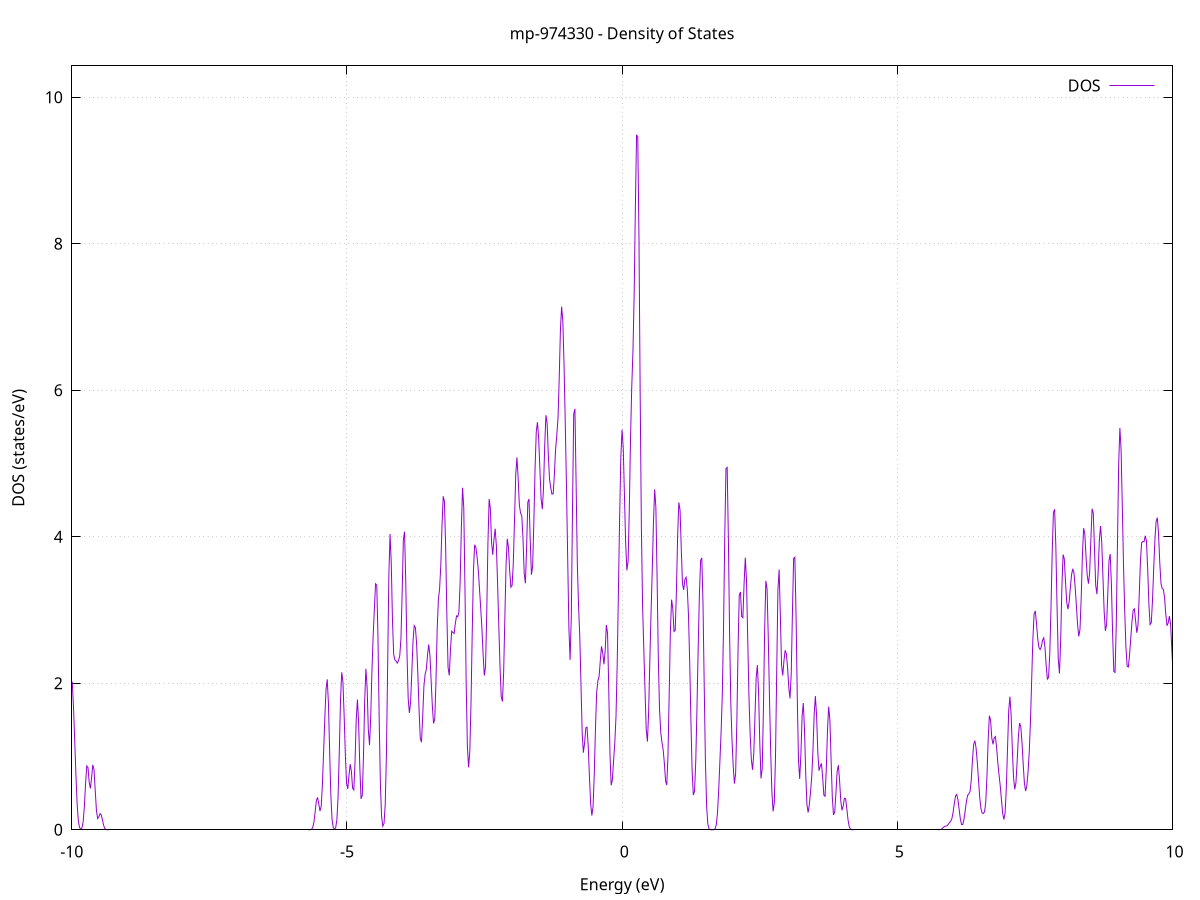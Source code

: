 set title 'mp-974330 - Density of States'
set xlabel 'Energy (eV)'
set ylabel 'DOS (states/eV)'
set grid
set xrange [-10:10]
set yrange [0:10.427]
set xzeroaxis lt -1
set terminal png size 800,600
set output 'mp-974330_dos_gnuplot.png'
plot '-' using 1:2 with lines title 'DOS'
-17.741300 0.000000
-17.719400 0.000000
-17.697400 0.000000
-17.675500 0.000000
-17.653500 0.000000
-17.631500 0.000000
-17.609600 0.000000
-17.587600 0.000000
-17.565700 0.000000
-17.543700 0.000000
-17.521800 0.000000
-17.499800 0.000000
-17.477900 0.000000
-17.455900 0.000000
-17.434000 0.000000
-17.412000 0.000000
-17.390000 0.000000
-17.368100 0.000000
-17.346100 0.000000
-17.324200 0.000000
-17.302200 0.000000
-17.280300 0.000000
-17.258300 0.000000
-17.236400 0.000000
-17.214400 0.000000
-17.192400 0.000000
-17.170500 0.000000
-17.148500 0.000000
-17.126600 0.000000
-17.104600 0.000000
-17.082700 0.000000
-17.060700 0.000000
-17.038800 0.000000
-17.016800 0.000000
-16.994900 0.000000
-16.972900 0.000000
-16.950900 0.000000
-16.929000 0.000000
-16.907000 0.000000
-16.885100 0.000000
-16.863100 0.000000
-16.841200 0.000000
-16.819200 0.000000
-16.797300 0.000000
-16.775300 0.000000
-16.753300 0.000000
-16.731400 0.000000
-16.709400 0.000000
-16.687500 0.000000
-16.665500 0.000000
-16.643600 0.000000
-16.621600 0.000000
-16.599700 0.000000
-16.577700 0.000000
-16.555800 0.000000
-16.533800 0.000000
-16.511800 0.000000
-16.489900 0.000000
-16.467900 0.000000
-16.446000 0.000000
-16.424000 0.000000
-16.402100 0.000000
-16.380100 0.000000
-16.358200 0.000000
-16.336200 0.000000
-16.314200 0.000000
-16.292300 0.000000
-16.270300 0.000000
-16.248400 0.000000
-16.226400 0.000000
-16.204500 0.000000
-16.182500 0.000000
-16.160600 0.000000
-16.138600 0.000000
-16.116700 0.000000
-16.094700 0.000000
-16.072700 0.000000
-16.050800 0.000000
-16.028800 0.000000
-16.006900 0.000000
-15.984900 0.000000
-15.963000 0.000000
-15.941000 0.000000
-15.919100 0.000000
-15.897100 0.000000
-15.875100 0.000100
-15.853200 0.000900
-15.831200 0.005600
-15.809300 0.024800
-15.787300 0.076000
-15.765400 0.168600
-15.743400 0.294800
-15.721500 0.465700
-15.699500 0.710000
-15.677600 0.967900
-15.655600 1.112000
-15.633600 1.139000
-15.611700 1.114000
-15.589700 0.974600
-15.567800 0.676800
-15.545800 0.380500
-15.523900 0.295400
-15.501900 0.490300
-15.480000 0.868100
-15.458000 1.272000
-15.436100 1.647400
-15.414100 1.946200
-15.392100 1.924500
-15.370200 1.437400
-15.348200 0.766100
-15.326300 0.287400
-15.304300 0.093000
-15.282400 0.102800
-15.260400 0.278200
-15.238500 0.589400
-15.216500 0.884600
-15.194500 0.994900
-15.172600 0.992500
-15.150600 1.107600
-15.128700 1.412500
-15.106700 1.799500
-15.084800 2.068300
-15.062800 1.945700
-15.040900 1.377200
-15.018900 0.704300
-14.997000 0.295600
-14.975000 0.270800
-14.953000 0.627600
-14.931100 1.246700
-14.909100 1.729700
-14.887200 1.653400
-14.865200 1.088100
-14.843300 0.492800
-14.821300 0.153900
-14.799400 0.036000
-14.777400 0.026000
-14.755400 0.102000
-14.733500 0.352200
-14.711500 0.915000
-14.689600 1.851600
-14.667600 2.994000
-14.645700 3.871800
-14.623700 3.974300
-14.601800 3.315400
-14.579800 2.493100
-14.557900 2.063300
-14.535900 2.163400
-14.513900 2.582900
-14.492000 2.937800
-14.470000 3.008800
-14.448100 2.842300
-14.426100 2.432500
-14.404200 1.760000
-14.382200 1.155100
-14.360300 1.153700
-14.338300 1.953800
-14.316300 3.109400
-14.294400 3.860000
-14.272400 3.864200
-14.250500 3.328900
-14.228500 2.563200
-14.206600 1.970600
-14.184600 2.121500
-14.162700 3.192500
-14.140700 4.588200
-14.118800 5.569100
-14.096800 6.016500
-14.074800 6.214800
-14.052900 6.289900
-14.030900 6.236500
-14.009000 6.047800
-13.987000 5.660700
-13.965100 5.168400
-13.943100 4.849800
-13.921200 4.754800
-13.899200 4.722100
-13.877200 4.718800
-13.855300 4.698400
-13.833300 4.423100
-13.811400 3.764100
-13.789400 2.881300
-13.767500 2.002400
-13.745500 1.307900
-13.723600 0.954100
-13.701600 0.930000
-13.679700 0.987100
-13.657700 0.967600
-13.635700 1.136300
-13.613800 1.948800
-13.591800 3.469900
-13.569900 5.040300
-13.547900 5.578700
-13.526000 4.560700
-13.504000 2.687400
-13.482100 1.120700
-13.460100 0.326800
-13.438100 0.066300
-13.416200 0.011000
-13.394200 0.013300
-13.372300 0.061400
-13.350300 0.209300
-13.328400 0.490900
-13.306400 0.792500
-13.284500 0.880600
-13.262500 0.673600
-13.240600 0.354900
-13.218600 0.131000
-13.196600 0.051000
-13.174700 0.105000
-13.152700 0.358900
-13.130800 0.887700
-13.108800 1.515200
-13.086900 1.793600
-13.064900 1.532900
-13.043000 1.166000
-13.021000 1.266200
-12.999000 1.854700
-12.977100 2.371700
-12.955100 2.296200
-12.933200 1.661500
-12.911200 0.899800
-12.889300 0.361800
-12.867300 0.106500
-12.845400 0.025100
-12.823400 0.021600
-12.801500 0.083700
-12.779500 0.261400
-12.757500 0.564100
-12.735600 0.837900
-12.713600 0.856800
-12.691700 0.603100
-12.669700 0.292200
-12.647800 0.097500
-12.625800 0.024000
-12.603900 0.017100
-12.581900 0.076300
-12.559900 0.292600
-12.538000 0.776800
-12.516000 1.427300
-12.494100 1.843200
-12.472100 1.762800
-12.450200 1.433600
-12.428200 1.186600
-12.406300 0.977100
-12.384300 0.663800
-12.362400 0.329500
-12.340400 0.114400
-12.318400 0.027500
-12.296500 0.005100
-12.274500 0.005200
-12.252600 0.028000
-12.230600 0.115900
-12.208700 0.330300
-12.186700 0.647500
-12.164800 0.875300
-12.142800 0.824900
-12.120800 0.585000
-12.098900 0.449900
-12.076900 0.578300
-12.055000 0.819500
-12.033000 0.878400
-12.011100 0.658800
-11.989100 0.350800
-11.967200 0.164700
-11.945200 0.140100
-11.923300 0.193900
-11.901300 0.222500
-11.879300 0.179400
-11.857400 0.099800
-11.835400 0.038200
-11.813500 0.010100
-11.791500 0.001800
-11.769600 0.000200
-11.747600 0.000000
-11.725700 0.000000
-11.703700 0.000000
-11.681700 0.000000
-11.659800 0.000000
-11.637800 0.000000
-11.615900 0.000000
-11.593900 0.000000
-11.572000 0.000000
-11.550000 0.000000
-11.528100 0.000000
-11.506100 0.000000
-11.484200 0.000000
-11.462200 0.000000
-11.440200 0.000000
-11.418300 0.000000
-11.396300 0.000000
-11.374400 0.000000
-11.352400 0.000000
-11.330500 0.000000
-11.308500 0.000000
-11.286600 0.000000
-11.264600 0.000000
-11.242600 0.000000
-11.220700 0.000000
-11.198700 0.000000
-11.176800 0.000000
-11.154800 0.000000
-11.132900 0.000000
-11.110900 0.000000
-11.089000 0.000000
-11.067000 0.000000
-11.045100 0.000000
-11.023100 0.000500
-11.001100 0.003700
-10.979200 0.020900
-10.957200 0.083900
-10.935300 0.242100
-10.913300 0.520100
-10.891400 0.859600
-10.869400 1.114000
-10.847500 1.131700
-10.825500 0.942700
-10.803500 0.875300
-10.781600 1.332200
-10.759600 2.324300
-10.737700 3.251600
-10.715700 3.418800
-10.693800 2.886700
-10.671800 2.371400
-10.649900 2.219700
-10.627900 2.163700
-10.606000 2.099800
-10.584000 2.262300
-10.562000 2.587200
-10.540100 2.681900
-10.518100 2.513400
-10.496200 2.550600
-10.474200 3.121400
-10.452300 4.072200
-10.430300 4.980600
-10.408400 5.313800
-10.386400 4.666400
-10.364400 3.208200
-10.342500 1.661100
-10.320500 0.630200
-10.298600 0.175400
-10.276600 0.056900
-10.254700 0.106400
-10.232700 0.302000
-10.210800 0.614400
-10.188800 0.861600
-10.166900 0.831800
-10.144900 0.554500
-10.122900 0.267700
-10.101000 0.162000
-10.079000 0.329900
-10.057100 0.823400
-10.035100 1.509400
-10.013200 1.996700
-9.991200 2.012300
-9.969300 1.681300
-9.947300 1.228300
-9.925300 0.754600
-9.903400 0.357900
-9.881400 0.123000
-9.859500 0.030200
-9.837500 0.009200
-9.815600 0.026300
-9.793600 0.108800
-9.771700 0.315800
-9.749700 0.631500
-9.727800 0.872300
-9.705800 0.848700
-9.683800 0.648200
-9.661900 0.563800
-9.639900 0.714100
-9.618000 0.886800
-9.596000 0.819500
-9.574100 0.533500
-9.552100 0.262400
-9.530200 0.153300
-9.508200 0.176200
-9.486200 0.220300
-9.464300 0.203500
-9.442300 0.130400
-9.420400 0.057500
-9.398400 0.017500
-9.376500 0.003600
-9.354500 0.000500
-9.332600 0.000100
-9.310600 0.000000
-9.288700 0.000000
-9.266700 0.000000
-9.244700 0.000000
-9.222800 0.000000
-9.200800 0.000000
-9.178900 0.000000
-9.156900 0.000000
-9.135000 0.000000
-9.113000 0.000000
-9.091100 0.000000
-9.069100 0.000000
-9.047100 0.000000
-9.025200 0.000000
-9.003200 0.000000
-8.981300 0.000000
-8.959300 0.000000
-8.937400 0.000000
-8.915400 0.000000
-8.893500 0.000000
-8.871500 0.000000
-8.849600 0.000000
-8.827600 0.000000
-8.805600 0.000000
-8.783700 0.000000
-8.761700 0.000000
-8.739800 0.000000
-8.717800 0.000000
-8.695900 0.000000
-8.673900 0.000000
-8.652000 0.000000
-8.630000 0.000000
-8.608100 0.000000
-8.586100 0.000000
-8.564100 0.000000
-8.542200 0.000000
-8.520200 0.000000
-8.498300 0.000000
-8.476300 0.000000
-8.454400 0.000000
-8.432400 0.000000
-8.410500 0.000000
-8.388500 0.000000
-8.366500 0.000000
-8.344600 0.000000
-8.322600 0.000000
-8.300700 0.000000
-8.278700 0.000000
-8.256800 0.000000
-8.234800 0.000000
-8.212900 0.000000
-8.190900 0.000000
-8.169000 0.000000
-8.147000 0.000000
-8.125000 0.000000
-8.103100 0.000000
-8.081100 0.000000
-8.059200 0.000000
-8.037200 0.000000
-8.015300 0.000000
-7.993300 0.000000
-7.971400 0.000000
-7.949400 0.000000
-7.927400 0.000000
-7.905500 0.000000
-7.883500 0.000000
-7.861600 0.000000
-7.839600 0.000000
-7.817700 0.000000
-7.795700 0.000000
-7.773800 0.000000
-7.751800 0.000000
-7.729900 0.000000
-7.707900 0.000000
-7.685900 0.000000
-7.664000 0.000000
-7.642000 0.000000
-7.620100 0.000000
-7.598100 0.000000
-7.576200 0.000000
-7.554200 0.000000
-7.532300 0.000000
-7.510300 0.000000
-7.488300 0.000000
-7.466400 0.000000
-7.444400 0.000000
-7.422500 0.000000
-7.400500 0.000000
-7.378600 0.000000
-7.356600 0.000000
-7.334700 0.000000
-7.312700 0.000000
-7.290800 0.000000
-7.268800 0.000000
-7.246800 0.000000
-7.224900 0.000000
-7.202900 0.000000
-7.181000 0.000000
-7.159000 0.000000
-7.137100 0.000000
-7.115100 0.000000
-7.093200 0.000000
-7.071200 0.000000
-7.049200 0.000000
-7.027300 0.000000
-7.005300 0.000000
-6.983400 0.000000
-6.961400 0.000000
-6.939500 0.000000
-6.917500 0.000000
-6.895600 0.000000
-6.873600 0.000000
-6.851700 0.000000
-6.829700 0.000000
-6.807700 0.000000
-6.785800 0.000000
-6.763800 0.000000
-6.741900 0.000000
-6.719900 0.000000
-6.698000 0.000000
-6.676000 0.000000
-6.654100 0.000000
-6.632100 0.000000
-6.610100 0.000000
-6.588200 0.000000
-6.566200 0.000000
-6.544300 0.000000
-6.522300 0.000000
-6.500400 0.000000
-6.478400 0.000000
-6.456500 0.000000
-6.434500 0.000000
-6.412600 0.000000
-6.390600 0.000000
-6.368600 0.000000
-6.346700 0.000000
-6.324700 0.000000
-6.302800 0.000000
-6.280800 0.000000
-6.258900 0.000000
-6.236900 0.000000
-6.215000 0.000000
-6.193000 0.000000
-6.171000 0.000000
-6.149100 0.000000
-6.127100 0.000000
-6.105200 0.000000
-6.083200 0.000000
-6.061300 0.000000
-6.039300 0.000000
-6.017400 0.000000
-5.995400 0.000000
-5.973500 0.000000
-5.951500 0.000000
-5.929500 0.000000
-5.907600 0.000000
-5.885600 0.000000
-5.863700 0.000000
-5.841700 0.000000
-5.819800 0.000000
-5.797800 0.000000
-5.775900 0.000000
-5.753900 0.000000
-5.731900 0.000000
-5.710000 0.000000
-5.688000 0.000100
-5.666100 0.000900
-5.644100 0.006200
-5.622200 0.030600
-5.600200 0.104400
-5.578300 0.245000
-5.556300 0.396000
-5.534400 0.442600
-5.512400 0.353700
-5.490400 0.255800
-5.468500 0.320400
-5.446500 0.615800
-5.424600 1.059500
-5.402600 1.521800
-5.380700 1.912900
-5.358700 2.053400
-5.336800 1.729900
-5.314800 1.066400
-5.292800 0.463900
-5.270900 0.140200
-5.248900 0.029600
-5.227000 0.008300
-5.205000 0.029100
-5.183100 0.138300
-5.161100 0.461800
-5.139200 1.074700
-5.117200 1.774200
-5.095300 2.149200
-5.073300 2.018300
-5.051300 1.557300
-5.029400 1.022000
-5.007400 0.634400
-4.985500 0.557900
-4.963500 0.740600
-4.941600 0.895400
-4.919600 0.798200
-4.897700 0.568100
-4.875700 0.544000
-4.853700 0.924300
-4.831800 1.506800
-4.809800 1.777300
-4.787900 1.454200
-4.765900 0.837000
-4.744000 0.421700
-4.722000 0.469800
-4.700100 1.001800
-4.678100 1.763100
-4.656200 2.196900
-4.634200 1.946600
-4.612200 1.369200
-4.590300 1.155000
-4.568300 1.543300
-4.546400 2.170100
-4.524400 2.645100
-4.502500 3.010600
-4.480500 3.357600
-4.458600 3.340200
-4.436600 2.622900
-4.414600 1.513700
-4.392700 0.621300
-4.370700 0.180100
-4.348800 0.049100
-4.326800 0.086000
-4.304900 0.343700
-4.282900 1.030200
-4.261000 2.217800
-4.239000 3.472600
-4.217100 4.036700
-4.195100 3.638600
-4.173100 2.854100
-4.151200 2.394000
-4.129200 2.319200
-4.107300 2.301500
-4.085300 2.275100
-4.063400 2.312800
-4.041400 2.372900
-4.019500 2.601300
-3.997500 3.229600
-3.975500 3.954400
-3.953600 4.069100
-3.931600 3.369100
-3.909700 2.416800
-3.887700 1.791500
-3.865800 1.594700
-3.843800 1.742400
-3.821900 2.145900
-3.799900 2.573000
-3.778000 2.786900
-3.756000 2.758200
-3.734000 2.530700
-3.712100 2.128500
-3.690100 1.641100
-3.668200 1.249600
-3.646200 1.195100
-3.624300 1.540300
-3.602300 1.956700
-3.580400 2.122100
-3.558400 2.187600
-3.536400 2.384100
-3.514500 2.528900
-3.492500 2.381300
-3.470600 2.033900
-3.448600 1.686300
-3.426700 1.451800
-3.404700 1.513400
-3.382800 2.030500
-3.360800 2.735800
-3.338900 3.144100
-3.316900 3.289900
-3.294900 3.611800
-3.273000 4.158000
-3.251000 4.552100
-3.229100 4.479600
-3.207100 3.865200
-3.185200 2.939400
-3.163200 2.216900
-3.141300 2.106500
-3.119300 2.451200
-3.097300 2.711400
-3.075400 2.693400
-3.053400 2.678900
-3.031500 2.812800
-3.009500 2.918900
-2.987600 2.907800
-2.965600 2.972000
-2.943700 3.377300
-2.921700 4.113900
-2.899800 4.668500
-2.877800 4.395500
-2.855800 3.284700
-2.833900 1.998700
-2.811900 1.136700
-2.790000 0.852400
-2.768000 1.070900
-2.746100 1.729200
-2.724100 2.685600
-2.702200 3.531700
-2.680200 3.889600
-2.658200 3.855200
-2.636300 3.726900
-2.614300 3.550900
-2.592400 3.294200
-2.570400 3.030500
-2.548500 2.754100
-2.526500 2.399600
-2.504600 2.105300
-2.482600 2.221000
-2.460700 2.932400
-2.438700 3.918000
-2.416700 4.515500
-2.394800 4.385600
-2.372800 3.922800
-2.350900 3.753700
-2.328900 3.962600
-2.307000 4.109600
-2.285000 3.872200
-2.263100 3.353800
-2.241100 2.776800
-2.219200 2.227300
-2.197200 1.816700
-2.175200 1.750600
-2.153300 2.144700
-2.131300 2.885100
-2.109400 3.621100
-2.087400 3.972100
-2.065500 3.853900
-2.043500 3.529400
-2.021600 3.311900
-1.999600 3.335500
-1.977600 3.639400
-1.955700 4.222100
-1.933700 4.848900
-1.911800 5.082900
-1.889800 4.803300
-1.867900 4.432000
-1.845900 4.322700
-1.824000 4.286700
-1.802000 3.983800
-1.780100 3.503400
-1.758100 3.363800
-1.736100 3.845100
-1.714200 4.471000
-1.692200 4.515100
-1.670300 3.955500
-1.648300 3.481100
-1.626400 3.595200
-1.604400 4.198700
-1.582500 4.921400
-1.560500 5.433100
-1.538500 5.563800
-1.516600 5.341800
-1.494600 4.923700
-1.472700 4.520100
-1.450700 4.376200
-1.428800 4.665600
-1.406800 5.249100
-1.384900 5.658800
-1.362900 5.550100
-1.341000 5.110300
-1.319000 4.783000
-1.297000 4.666600
-1.275100 4.580700
-1.253100 4.587100
-1.231200 4.849300
-1.209200 5.192000
-1.187300 5.387800
-1.165300 5.620500
-1.143400 6.165300
-1.121400 6.824500
-1.099400 7.140900
-1.077500 6.937600
-1.055500 6.338000
-1.033600 5.550900
-1.011600 4.687700
-0.989700 3.712500
-0.967700 2.756700
-0.945800 2.319300
-0.923800 2.907700
-0.901900 4.376000
-0.879900 5.677700
-0.857900 5.745300
-0.836000 4.704300
-0.814000 3.616900
-0.792100 3.055600
-0.770100 2.645800
-0.748200 1.990200
-0.726200 1.321100
-0.704300 1.052400
-0.682300 1.185000
-0.660300 1.392000
-0.638400 1.400800
-0.616400 1.142300
-0.594500 0.726200
-0.572500 0.357300
-0.550600 0.194700
-0.528600 0.315600
-0.506700 0.753200
-0.484700 1.385400
-0.462800 1.877100
-0.440800 2.033600
-0.418800 2.092900
-0.396900 2.310900
-0.374900 2.504500
-0.353000 2.415600
-0.331000 2.257800
-0.309100 2.436000
-0.287100 2.795000
-0.265200 2.684300
-0.243200 1.909100
-0.221200 1.029300
-0.199300 0.607900
-0.177300 0.682600
-0.155400 0.946900
-0.133400 1.187100
-0.111500 1.547300
-0.089500 2.268900
-0.067600 3.266900
-0.045600 4.270600
-0.023700 5.087100
-0.001700 5.460700
0.020300 5.205200
0.042200 4.546200
0.064200 3.901500
0.086100 3.541800
0.108100 3.663900
0.130000 4.369800
0.152000 5.333500
0.173900 6.032700
0.195900 6.516300
0.217900 7.289300
0.239800 8.467700
0.261800 9.478800
0.283700 9.466000
0.305700 8.079700
0.327600 5.951400
0.349600 4.118000
0.371500 3.052800
0.393500 2.464600
0.415400 1.906600
0.437400 1.366800
0.459400 1.203400
0.481300 1.606900
0.503300 2.314800
0.525200 2.963200
0.547200 3.547600
0.569100 4.197600
0.591100 4.646800
0.613000 4.400400
0.635000 3.438100
0.657000 2.351600
0.678900 1.651800
0.700900 1.333900
0.722800 1.196000
0.744800 1.094900
0.766700 0.912000
0.788700 0.667600
0.810600 0.609600
0.832600 1.007200
0.854500 1.841500
0.876500 2.711400
0.898500 3.141200
0.920400 3.019100
0.942400 2.706200
0.964300 2.722700
0.986300 3.263700
1.008200 4.013900
1.030200 4.467600
1.052100 4.362800
1.074100 3.842200
1.096100 3.362100
1.118000 3.273900
1.140000 3.416600
1.161900 3.447200
1.183900 3.285900
1.205800 2.919600
1.227800 2.279400
1.249700 1.477600
1.271700 0.804500
1.293600 0.474700
1.315600 0.527200
1.337600 0.939100
1.359500 1.655500
1.381500 2.484100
1.403400 3.198300
1.425400 3.675000
1.447300 3.711000
1.469300 3.078200
1.491200 1.966200
1.513200 0.927900
1.535200 0.315600
1.557100 0.076100
1.579100 0.012900
1.601000 0.001500
1.623000 0.000100
1.644900 0.000200
1.666900 0.002000
1.688800 0.014300
1.710800 0.069200
1.732700 0.231600
1.754700 0.545700
1.776700 0.945200
1.798600 1.341800
1.820600 1.866800
1.842500 2.777600
1.864500 3.994400
1.886400 4.932600
1.908400 4.946200
1.930300 3.976200
1.952300 2.675300
1.974300 1.731300
1.996200 1.223100
2.018200 0.869000
2.040100 0.630300
2.062100 0.769300
2.084000 1.463700
2.106000 2.475300
2.127900 3.203900
2.149900 3.246100
2.171800 2.910300
2.193800 2.894800
2.215800 3.363900
2.237700 3.713600
2.259700 3.402900
2.281600 2.603600
2.303600 1.836100
2.325500 1.313300
2.347500 0.959200
2.369400 0.818700
2.391400 1.034100
2.413400 1.549400
2.435300 2.075300
2.457300 2.248200
2.479200 1.873500
2.501200 1.182700
2.523100 0.700900
2.545100 0.833700
2.567000 1.638400
2.589000 2.722400
2.610900 3.398000
2.632900 3.289900
2.654900 2.630900
2.676800 1.820700
2.698800 1.075400
2.720700 0.518000
2.742700 0.250600
2.764600 0.364300
2.786600 1.001300
2.808500 2.157800
2.830500 3.279200
2.852500 3.551600
2.874400 2.928800
2.896400 2.247800
2.918300 2.106000
2.940300 2.309900
2.962200 2.450300
2.984200 2.400500
3.006100 2.209900
3.028100 1.939400
3.050000 1.792800
3.072000 2.123700
3.094000 2.958000
3.115900 3.705600
3.137900 3.719900
3.159800 2.937100
3.181800 1.821500
3.203700 0.954900
3.225700 0.694400
3.247600 1.021000
3.269600 1.545900
3.291600 1.729800
3.313500 1.365000
3.335500 0.764700
3.357400 0.343900
3.379400 0.236400
3.401300 0.343900
3.423300 0.519500
3.445200 0.728500
3.467200 1.086700
3.489100 1.574800
3.511100 1.824400
3.533100 1.557700
3.555000 1.058200
3.577000 0.807000
3.598900 0.865400
3.620900 0.906300
3.642800 0.721800
3.664800 0.472600
3.686700 0.456900
3.708700 0.807400
3.730700 1.352300
3.752600 1.679700
3.774600 1.499100
3.796500 0.958400
3.818500 0.447400
3.840400 0.201900
3.862400 0.242400
3.884300 0.498100
3.906300 0.794700
3.928200 0.881700
3.950200 0.681700
3.972200 0.397900
3.994100 0.266000
4.016100 0.323800
4.038000 0.429500
4.060000 0.424400
4.081900 0.291600
4.103900 0.138000
4.125800 0.045000
4.147800 0.010100
4.169800 0.001600
4.191700 0.000200
4.213700 0.000000
4.235600 0.000000
4.257600 0.000000
4.279500 0.000000
4.301500 0.000000
4.323400 0.000000
4.345400 0.000000
4.367300 0.000000
4.389300 0.000000
4.411300 0.000000
4.433200 0.000000
4.455200 0.000000
4.477100 0.000000
4.499100 0.000000
4.521000 0.000000
4.543000 0.000000
4.564900 0.000000
4.586900 0.000000
4.608800 0.000000
4.630800 0.000000
4.652800 0.000000
4.674700 0.000000
4.696700 0.000000
4.718600 0.000000
4.740600 0.000000
4.762500 0.000000
4.784500 0.000000
4.806400 0.000000
4.828400 0.000000
4.850400 0.000000
4.872300 0.000000
4.894300 0.000000
4.916200 0.000000
4.938200 0.000000
4.960100 0.000000
4.982100 0.000000
5.004000 0.000000
5.026000 0.000000
5.047900 0.000000
5.069900 0.000000
5.091900 0.000000
5.113800 0.000000
5.135800 0.000000
5.157700 0.000000
5.179700 0.000000
5.201600 0.000000
5.223600 0.000000
5.245500 0.000000
5.267500 0.000000
5.289500 0.000000
5.311400 0.000000
5.333400 0.000000
5.355300 0.000000
5.377300 0.000000
5.399200 0.000000
5.421200 0.000000
5.443100 0.000000
5.465100 0.000000
5.487000 0.000000
5.509000 0.000000
5.531000 0.000000
5.552900 0.000000
5.574900 0.000000
5.596800 0.000000
5.618800 0.000000
5.640700 0.000000
5.662700 0.000000
5.684600 0.000000
5.706600 0.000000
5.728600 0.000000
5.750500 0.000300
5.772500 0.001600
5.794400 0.006400
5.816400 0.017700
5.838300 0.034000
5.860300 0.046500
5.882200 0.050500
5.904200 0.056100
5.926100 0.074700
5.948100 0.097800
5.970100 0.116500
5.992000 0.153500
6.014000 0.239800
6.035900 0.361300
6.057900 0.460500
6.079800 0.482900
6.101800 0.410000
6.123700 0.274600
6.145700 0.144000
6.167700 0.070800
6.189600 0.072100
6.211600 0.142900
6.233500 0.261900
6.255500 0.387700
6.277400 0.469200
6.299400 0.488900
6.321300 0.520800
6.343300 0.678700
6.365200 0.948300
6.387200 1.167300
6.409200 1.216100
6.431100 1.114800
6.453100 0.922900
6.475000 0.680300
6.497000 0.446700
6.518900 0.290100
6.540900 0.229100
6.562800 0.222300
6.584800 0.245100
6.606800 0.376500
6.628700 0.729700
6.650700 1.229600
6.672600 1.557500
6.694600 1.497400
6.716500 1.252200
6.738500 1.166500
6.760400 1.254700
6.782400 1.272100
6.804300 1.119400
6.826300 0.913300
6.848300 0.749200
6.870200 0.596600
6.892200 0.409900
6.914100 0.227800
6.936100 0.139800
6.958000 0.228500
6.980000 0.557000
7.001900 1.096700
7.023900 1.623100
7.045900 1.816900
7.067800 1.569700
7.089800 1.100700
7.111700 0.711800
7.133700 0.552000
7.155600 0.643900
7.177600 0.938500
7.199500 1.275700
7.221500 1.456900
7.243400 1.408500
7.265400 1.188800
7.287400 0.893500
7.309300 0.635700
7.331300 0.528400
7.353200 0.601700
7.375200 0.791100
7.397100 1.062500
7.419100 1.475100
7.441000 2.041200
7.463000 2.602800
7.485000 2.945600
7.506900 2.986900
7.528900 2.818000
7.550800 2.612400
7.572800 2.489600
7.594700 2.459700
7.616700 2.499700
7.638600 2.585200
7.660600 2.619900
7.682500 2.492900
7.704500 2.247000
7.726500 2.056800
7.748400 2.080700
7.770400 2.410900
7.792300 3.039200
7.814300 3.785900
7.836200 4.327800
7.858200 4.374900
7.880100 3.871700
7.902100 3.052600
7.924100 2.335300
7.946000 2.132900
7.968000 2.577900
7.989900 3.312300
8.011900 3.756900
8.033800 3.698100
8.055800 3.383500
8.077700 3.108100
8.099700 3.010800
8.121600 3.106100
8.143600 3.300500
8.165600 3.478600
8.187500 3.562700
8.209500 3.502700
8.231400 3.316400
8.253400 3.064800
8.275300 2.802200
8.297300 2.639200
8.319200 2.735300
8.341200 3.163100
8.363200 3.754000
8.385100 4.116800
8.407100 4.035400
8.429000 3.723600
8.451000 3.466800
8.472900 3.360400
8.494900 3.512200
8.516800 3.965200
8.538800 4.381100
8.560700 4.323900
8.582700 3.828300
8.604700 3.337200
8.626600 3.217300
8.648600 3.510000
8.670500 3.949200
8.692500 4.146300
8.714400 3.923300
8.736400 3.444300
8.758300 2.977700
8.780300 2.715900
8.802300 2.799900
8.824200 3.220300
8.846200 3.675400
8.868100 3.763500
8.890100 3.348700
8.912000 2.674000
8.934000 2.159100
8.955900 2.147500
8.977900 2.781800
8.999800 3.895900
9.021800 4.984600
9.043800 5.483700
9.065700 5.193100
9.087700 4.422500
9.109600 3.628900
9.131600 2.988100
9.153500 2.501500
9.175500 2.235000
9.197400 2.221900
9.219400 2.382400
9.241400 2.612900
9.263300 2.837300
9.285300 2.997700
9.307200 3.016300
9.329200 2.855300
9.351100 2.689000
9.373100 2.790700
9.395000 3.193300
9.417000 3.658700
9.438900 3.919600
9.460900 3.935400
9.482900 3.932100
9.504800 4.012800
9.526800 3.942400
9.548700 3.565800
9.570700 3.089900
9.592600 2.801700
9.614600 2.824900
9.636500 3.130700
9.658500 3.567900
9.680500 3.959400
9.702400 4.211800
9.724400 4.259900
9.746300 4.039200
9.768300 3.652400
9.790200 3.365700
9.812200 3.292400
9.834100 3.283400
9.856100 3.166500
9.878000 2.943600
9.900000 2.785100
9.922000 2.822800
9.943900 2.917400
9.965900 2.803700
9.987800 2.460300
10.009800 2.146200
10.031700 2.107100
10.053700 2.333200
10.075600 2.594100
10.097600 2.735600
10.119600 2.845800
10.141500 2.984200
10.163500 2.938800
10.185400 2.530100
10.207400 1.975800
10.229300 1.669500
10.251300 1.712000
10.273200 1.857900
10.295200 1.910200
10.317100 2.020800
10.339100 2.424800
10.361100 3.012300
10.383000 3.450800
10.405000 3.582300
10.426900 3.454000
10.448900 3.129300
10.470800 2.691400
10.492800 2.278700
10.514700 1.961600
10.536700 1.773300
10.558700 1.868900
10.580600 2.339100
10.602600 2.936200
10.624500 3.293900
10.646500 3.303000
10.668400 3.095100
10.690400 2.824100
10.712300 2.553100
10.734300 2.258700
10.756200 1.944000
10.778200 1.717000
10.800200 1.658500
10.822100 1.697600
10.844100 1.747400
10.866000 1.867200
10.888000 2.176900
10.909900 2.657500
10.931900 3.109200
10.953800 3.317100
10.975800 3.231100
10.997700 3.004700
11.019700 2.894800
11.041700 3.022400
11.063600 3.241700
11.085600 3.340200
11.107500 3.199100
11.129500 2.754200
11.151400 2.096000
11.173400 1.507800
11.195300 1.193600
11.217300 1.140800
11.239300 1.278200
11.261200 1.559800
11.283200 1.886900
11.305100 2.094800
11.327100 2.096000
11.349000 2.017400
11.371000 2.121500
11.392900 2.562300
11.414900 3.245700
11.436800 3.903000
11.458800 4.233800
11.480800 4.114700
11.502700 3.785300
11.524700 3.641900
11.546600 3.776100
11.568600 3.916000
11.590500 3.866700
11.612500 3.826400
11.634400 4.106600
11.656400 4.611400
11.678400 4.875500
11.700300 4.636600
11.722300 4.147600
11.744200 3.910700
11.766200 4.119800
11.788100 4.371800
11.810100 4.105500
11.832000 3.326100
11.854000 2.604900
11.875900 2.366100
11.897900 2.492600
11.919900 2.640800
11.941800 2.661000
11.963800 2.581300
11.985700 2.383900
12.007700 2.074100
12.029600 1.887600
12.051600 2.136900
12.073500 2.854000
12.095500 3.744200
12.117500 4.485600
12.139400 4.979700
12.161400 5.248000
12.183300 5.252500
12.205300 5.030500
12.227200 4.774900
12.249200 4.531700
12.271100 4.116900
12.293100 3.561100
12.315000 3.307000
12.337000 3.748400
12.359000 4.834700
12.380900 6.163600
12.402900 7.161300
12.424800 7.291200
12.446800 6.443200
12.468700 5.084900
12.490700 3.885800
12.512600 3.200000
12.534600 2.935000
12.556600 2.861100
12.578500 2.866400
12.600500 2.911900
12.622400 2.998600
12.644400 3.222700
12.666300 3.646400
12.688300 4.124900
12.710200 4.485500
12.732200 4.786700
12.754100 5.164200
12.776100 5.598500
12.798100 5.995700
12.820000 6.224200
12.842000 6.035300
12.863900 5.287800
12.885900 4.273500
12.907800 3.523500
12.929800 3.296000
12.951700 3.456800
12.973700 3.750700
12.995700 3.975100
13.017600 4.030200
13.039600 4.013100
13.061500 4.131400
13.083500 4.435000
13.105400 4.786000
13.127400 5.023300
13.149300 5.029900
13.171300 4.834200
13.193200 4.639900
13.215200 4.561100
13.237200 4.452600
13.259100 4.101200
13.281100 3.487500
13.303000 2.861400
13.325000 2.548800
13.346900 2.665300
13.368900 3.072200
13.390800 3.526400
13.412800 3.823800
13.434800 3.916600
13.456700 3.935800
13.478700 4.096800
13.500600 4.529400
13.522600 5.029700
13.544500 5.131200
13.566500 4.702400
13.588400 4.208700
13.610400 4.110500
13.632300 4.331900
13.654300 4.545500
13.676300 4.652600
13.698200 4.778700
13.720200 5.084600
13.742100 5.654800
13.764100 6.324300
13.786000 6.738000
13.808000 6.702500
13.829900 6.306100
13.851900 5.822100
13.873900 5.612700
13.895800 5.832500
13.917800 6.126800
13.939700 5.925000
13.961700 5.150100
13.983600 4.352800
14.005600 4.009300
14.027500 4.030000
14.049500 4.094200
14.071400 4.098600
14.093400 4.147300
14.115400 4.280100
14.137300 4.378800
14.159300 4.381000
14.181200 4.363800
14.203200 4.358900
14.225100 4.343700
14.247100 4.416800
14.269000 4.679500
14.291000 5.004300
14.313000 5.175500
14.334900 5.086100
14.356900 4.699500
14.378800 4.081600
14.400800 3.521500
14.422700 3.403300
14.444700 3.837100
14.466600 4.515300
14.488600 4.996500
14.510500 5.015400
14.532500 4.548800
14.554500 3.818500
14.576400 3.249000
14.598400 3.207400
14.620300 3.724900
14.642300 4.543900
14.664200 5.347400
14.686200 5.833000
14.708100 5.752900
14.730100 5.164600
14.752100 4.536900
14.774000 4.306400
14.796000 4.439200
14.817900 4.665400
14.839900 4.899000
14.861800 5.123000
14.883800 5.208900
14.905700 5.144800
14.927700 5.079700
14.949600 5.086300
14.971600 5.168100
14.993600 5.286300
15.015500 5.286500
15.037500 5.078100
15.059400 4.802600
15.081400 4.645700
15.103300 4.666700
15.125300 4.803500
15.147200 4.861300
15.169200 4.694800
15.191200 4.463400
15.213100 4.449100
15.235100 4.661500
15.257000 4.793000
15.279000 4.543000
15.300900 3.930700
15.322900 3.255500
15.344800 2.818800
15.366800 2.757800
15.388700 3.037000
15.410700 3.475000
15.432700 3.817300
15.454600 3.950100
15.476600 4.048100
15.498500 4.292800
15.520500 4.555900
15.542400 4.667500
15.564400 4.740200
15.586300 4.828200
15.608300 4.658300
15.630300 4.190000
15.652200 3.931100
15.674200 4.224800
15.696100 4.719300
15.718100 4.819000
15.740000 4.359000
15.762000 3.746600
15.783900 3.498200
15.805900 3.685200
15.827800 3.921900
15.849800 3.869500
15.871800 3.677200
15.893700 3.846100
15.915700 4.593000
15.937600 5.493900
15.959600 5.891000
15.981500 5.528300
16.003500 4.685500
16.025400 3.824300
16.047400 3.212300
16.069400 2.858400
16.091300 2.649500
16.113300 2.415000
16.135200 2.083300
16.157200 1.913200
16.179100 2.290100
16.201100 3.245400
16.223000 4.384800
16.245000 5.217000
16.266900 5.469200
16.288900 5.280600
16.310900 5.041100
16.332800 4.881400
16.354800 4.564800
16.376700 3.957700
16.398700 3.307700
16.420600 2.997300
16.442600 3.161200
16.464500 3.602800
16.486500 4.068100
16.508500 4.548800
16.530400 5.195700
16.552400 5.893300
16.574300 6.194600
16.596300 5.860600
16.618200 5.177100
16.640200 4.582500
16.662100 4.235500
16.684100 4.015800
16.706000 3.787700
16.728000 3.603600
16.750000 3.611700
16.771900 3.788600
16.793900 3.940200
16.815800 4.003900
16.837800 4.087400
16.859700 4.184100
16.881700 4.143600
16.903600 3.857700
16.925600 3.320200
16.947600 2.664100
16.969500 2.194300
16.991500 2.291300
17.013400 3.184400
17.035400 4.597700
17.057300 5.708800
17.079300 5.861000
17.101200 5.247000
17.123200 4.618800
17.145100 4.443800
17.167100 4.503300
17.189100 4.288800
17.211000 3.676200
17.233000 3.037300
17.254900 2.750100
17.276900 2.843000
17.298800 3.055800
17.320800 3.103800
17.342700 2.958000
17.364700 2.867400
17.386700 3.094300
17.408600 3.639200
17.430600 4.162500
17.452500 4.327500
17.474500 4.197600
17.496400 4.049000
17.518400 4.088100
17.540300 4.501900
17.562300 5.303900
17.584200 6.079200
17.606200 6.222000
17.628200 5.501400
17.650100 4.326800
17.672100 3.417100
17.694000 3.238000
17.716000 3.715300
17.737900 4.382200
17.759900 4.817800
17.781800 4.924700
17.803800 4.826900
17.825700 4.676500
17.847700 4.487900
17.869700 4.142100
17.891600 3.699600
17.913600 3.454600
17.935500 3.491400
17.957500 3.575200
17.979400 3.564700
18.001400 3.553600
18.023300 3.614700
18.045300 3.697500
18.067300 3.798700
18.089200 4.001600
18.111200 4.302600
18.133100 4.619200
18.155100 4.951900
18.177000 5.314400
18.199000 5.502200
18.220900 5.199000
18.242900 4.433100
18.264800 3.686700
18.286800 3.436800
18.308800 3.740700
18.330700 4.266000
18.352700 4.626900
18.374600 4.676400
18.396600 4.475800
18.418500 4.140700
18.440500 3.834000
18.462400 3.714200
18.484400 3.789600
18.506400 3.943400
18.528300 4.075000
18.550300 4.161400
18.572200 4.195800
18.594200 4.122500
18.616100 3.966500
18.638100 3.901500
18.660000 4.035600
18.682000 4.323400
18.703900 4.660500
18.725900 4.891700
18.747900 4.928100
18.769800 4.884900
18.791800 4.874600
18.813700 4.870300
18.835700 4.902400
18.857600 5.005500
18.879600 5.066400
18.901500 5.024800
18.923500 4.913500
18.945500 4.703400
18.967400 4.492100
18.989400 4.596100
19.011300 5.135400
19.033300 5.862700
19.055200 6.565900
19.077200 7.213100
19.099100 7.587200
19.121100 7.288200
19.143000 6.292400
19.165000 5.118800
19.187000 4.341300
19.208900 4.177200
19.230900 4.504000
19.252800 5.028600
19.274800 5.341700
19.296700 5.083400
19.318700 4.339400
19.340600 3.656600
19.362600 3.430800
19.384600 3.469800
19.406500 3.384800
19.428500 3.219500
19.450400 3.336500
19.472400 3.850100
19.494300 4.512200
19.516300 4.981200
19.538200 4.982300
19.560200 4.404600
19.582100 3.503300
19.604100 2.874700
19.626100 2.913200
19.648000 3.391600
19.670000 3.849700
19.691900 4.194200
19.713900 4.551000
19.735800 4.786400
19.757800 4.673500
19.779700 4.249400
19.801700 3.709700
19.823700 3.328900
19.845600 3.373700
19.867600 3.770800
19.889500 4.141900
19.911500 4.284700
19.933400 4.396100
19.955400 4.742100
19.977300 5.217300
19.999300 5.392600
20.021200 4.968800
20.043200 4.059600
20.065200 3.099500
20.087100 2.564300
20.109100 2.688000
20.131000 3.282600
20.153000 3.822900
20.174900 3.862800
20.196900 3.436800
20.218800 2.972200
20.240800 2.833500
20.262800 3.087100
20.284700 3.635200
20.306700 4.302900
20.328600 4.815700
20.350600 5.003100
20.372500 4.951900
20.394500 4.772900
20.416400 4.496400
20.438400 4.280300
20.460300 4.289700
20.482300 4.367900
20.504300 4.210800
20.526200 3.793600
20.548200 3.415300
20.570100 3.368300
20.592100 3.608400
20.614000 3.785700
20.636000 3.637800
20.657900 3.322100
20.679900 3.260800
20.701900 3.664600
20.723800 4.366500
20.745800 5.038300
20.767700 5.409000
20.789700 5.432000
20.811600 5.324000
20.833600 5.317900
20.855500 5.365100
20.877500 5.178700
20.899400 4.609800
20.921400 3.908100
20.943400 3.535600
20.965300 3.714500
20.987300 4.203200
21.009200 4.583500
21.031200 4.646700
21.053100 4.449900
21.075100 4.275000
21.097000 4.465100
21.119000 4.975500
21.141000 5.334100
21.162900 5.242000
21.184900 4.831900
21.206800 4.321900
21.228800 3.799700
21.250700 3.314600
21.272700 2.971800
21.294600 2.916900
21.316600 3.184000
21.338500 3.561000
21.360500 3.727700
21.382500 3.583600
21.404400 3.347000
21.426400 3.245600
21.448300 3.298700
21.470300 3.515300
21.492200 3.949300
21.514200 4.429600
21.536100 4.660300
21.558100 4.623900
21.580100 4.483000
21.602000 4.219900
21.624000 3.785000
21.645900 3.389500
21.667900 3.278200
21.689800 3.378100
21.711800 3.388700
21.733700 3.137300
21.755700 2.755300
21.777600 2.545800
21.799600 2.700600
21.821600 3.086900
21.843500 3.375200
21.865500 3.411500
21.887400 3.307100
21.909400 3.246400
21.931300 3.357600
21.953300 3.638500
21.975200 3.912600
21.997200 3.891400
22.019200 3.414100
22.041100 2.727700
22.063100 2.325100
22.085000 2.408900
22.107000 2.727900
22.128900 2.972200
22.150900 3.107100
22.172800 3.265200
22.194800 3.477500
22.216700 3.622000
22.238700 3.638200
22.260700 3.658900
22.282600 3.796700
22.304600 3.904400
22.326500 3.744700
22.348500 3.375200
22.370400 3.122800
22.392400 3.190000
22.414300 3.563100
22.436300 4.152600
22.458300 4.706100
22.480200 4.869700
22.502200 4.627800
22.524100 4.393300
22.546100 4.471300
22.568000 4.709700
22.590000 4.831100
22.611900 4.777800
22.633900 4.585100
22.655800 4.251900
22.677800 3.847500
22.699800 3.529900
22.721700 3.410600
22.743700 3.450900
22.765600 3.505200
22.787600 3.527000
22.809500 3.683700
22.831500 4.073900
22.853400 4.449600
22.875400 4.485000
22.897400 4.165000
22.919300 3.740700
22.941300 3.467000
22.963200 3.449600
22.985200 3.649900
23.007100 3.973400
23.029100 4.272500
23.051000 4.350500
23.073000 4.175600
23.094900 3.955000
23.116900 3.813600
23.138900 3.672600
23.160800 3.528600
23.182800 3.486300
23.204700 3.513300
23.226700 3.467000
23.248600 3.249700
23.270600 2.797100
23.292500 2.168300
23.314500 1.653300
23.336500 1.575300
23.358400 2.008300
23.380400 2.742000
23.402300 3.483900
23.424300 4.003000
23.446200 4.135500
23.468200 3.863100
23.490100 3.345700
23.512100 2.770300
23.534000 2.271200
23.556000 1.958400
23.578000 1.875700
23.599900 1.924200
23.621900 1.919600
23.643800 1.813000
23.665800 1.753200
23.687700 1.847400
23.709700 1.996900
23.731600 2.035700
23.753600 1.932400
23.775600 1.766000
23.797500 1.569800
23.819500 1.334500
23.841400 1.090100
23.863400 0.858600
23.885300 0.643000
23.907300 0.531700
23.929200 0.638000
23.951200 0.883100
23.973100 1.009800
23.995100 0.890200
24.017100 0.674700
24.039000 0.569500
24.061000 0.610100
24.082900 0.698600
24.104900 0.741300
24.126800 0.709400
24.148800 0.637600
24.170700 0.557300
24.192700 0.441800
24.214600 0.280200
24.236600 0.130500
24.258600 0.042900
24.280500 0.009800
24.302500 0.001500
24.324400 0.000200
24.346400 0.000000
24.368300 0.000000
24.390300 0.000000
24.412200 0.000000
24.434200 0.000000
24.456200 0.000000
24.478100 0.000000
24.500100 0.000000
24.522000 0.000000
24.544000 0.000000
24.565900 0.000000
24.587900 0.000000
24.609800 0.000000
24.631800 0.000000
24.653700 0.000000
24.675700 0.000000
24.697700 0.000000
24.719600 0.000000
24.741600 0.000000
24.763500 0.000000
24.785500 0.000000
24.807400 0.000000
24.829400 0.000000
24.851300 0.000000
24.873300 0.000000
24.895300 0.000000
24.917200 0.000000
24.939200 0.000000
24.961100 0.000000
24.983100 0.000000
25.005000 0.000000
25.027000 0.000000
25.048900 0.000000
25.070900 0.000000
25.092800 0.000000
25.114800 0.000000
25.136800 0.000000
25.158700 0.000000
25.180700 0.000000
25.202600 0.000000
25.224600 0.000000
25.246500 0.000000
25.268500 0.000000
25.290400 0.000000
25.312400 0.000000
25.334400 0.000000
25.356300 0.000000
25.378300 0.000000
25.400200 0.000000
25.422200 0.000000
25.444100 0.000000
25.466100 0.000000
25.488000 0.000000
25.510000 0.000000
25.531900 0.000000
25.553900 0.000000
25.575900 0.000000
25.597800 0.000000
25.619800 0.000000
25.641700 0.000000
25.663700 0.000000
25.685600 0.000000
25.707600 0.000000
25.729500 0.000000
25.751500 0.000000
25.773500 0.000000
25.795400 0.000000
25.817400 0.000000
25.839300 0.000000
25.861300 0.000000
25.883200 0.000000
25.905200 0.000000
25.927100 0.000000
25.949100 0.000000
25.971000 0.000000
25.993000 0.000000
26.015000 0.000000
26.036900 0.000000
26.058900 0.000000
26.080800 0.000000
26.102800 0.000000
26.124700 0.000000
26.146700 0.000000
26.168600 0.000000
e
